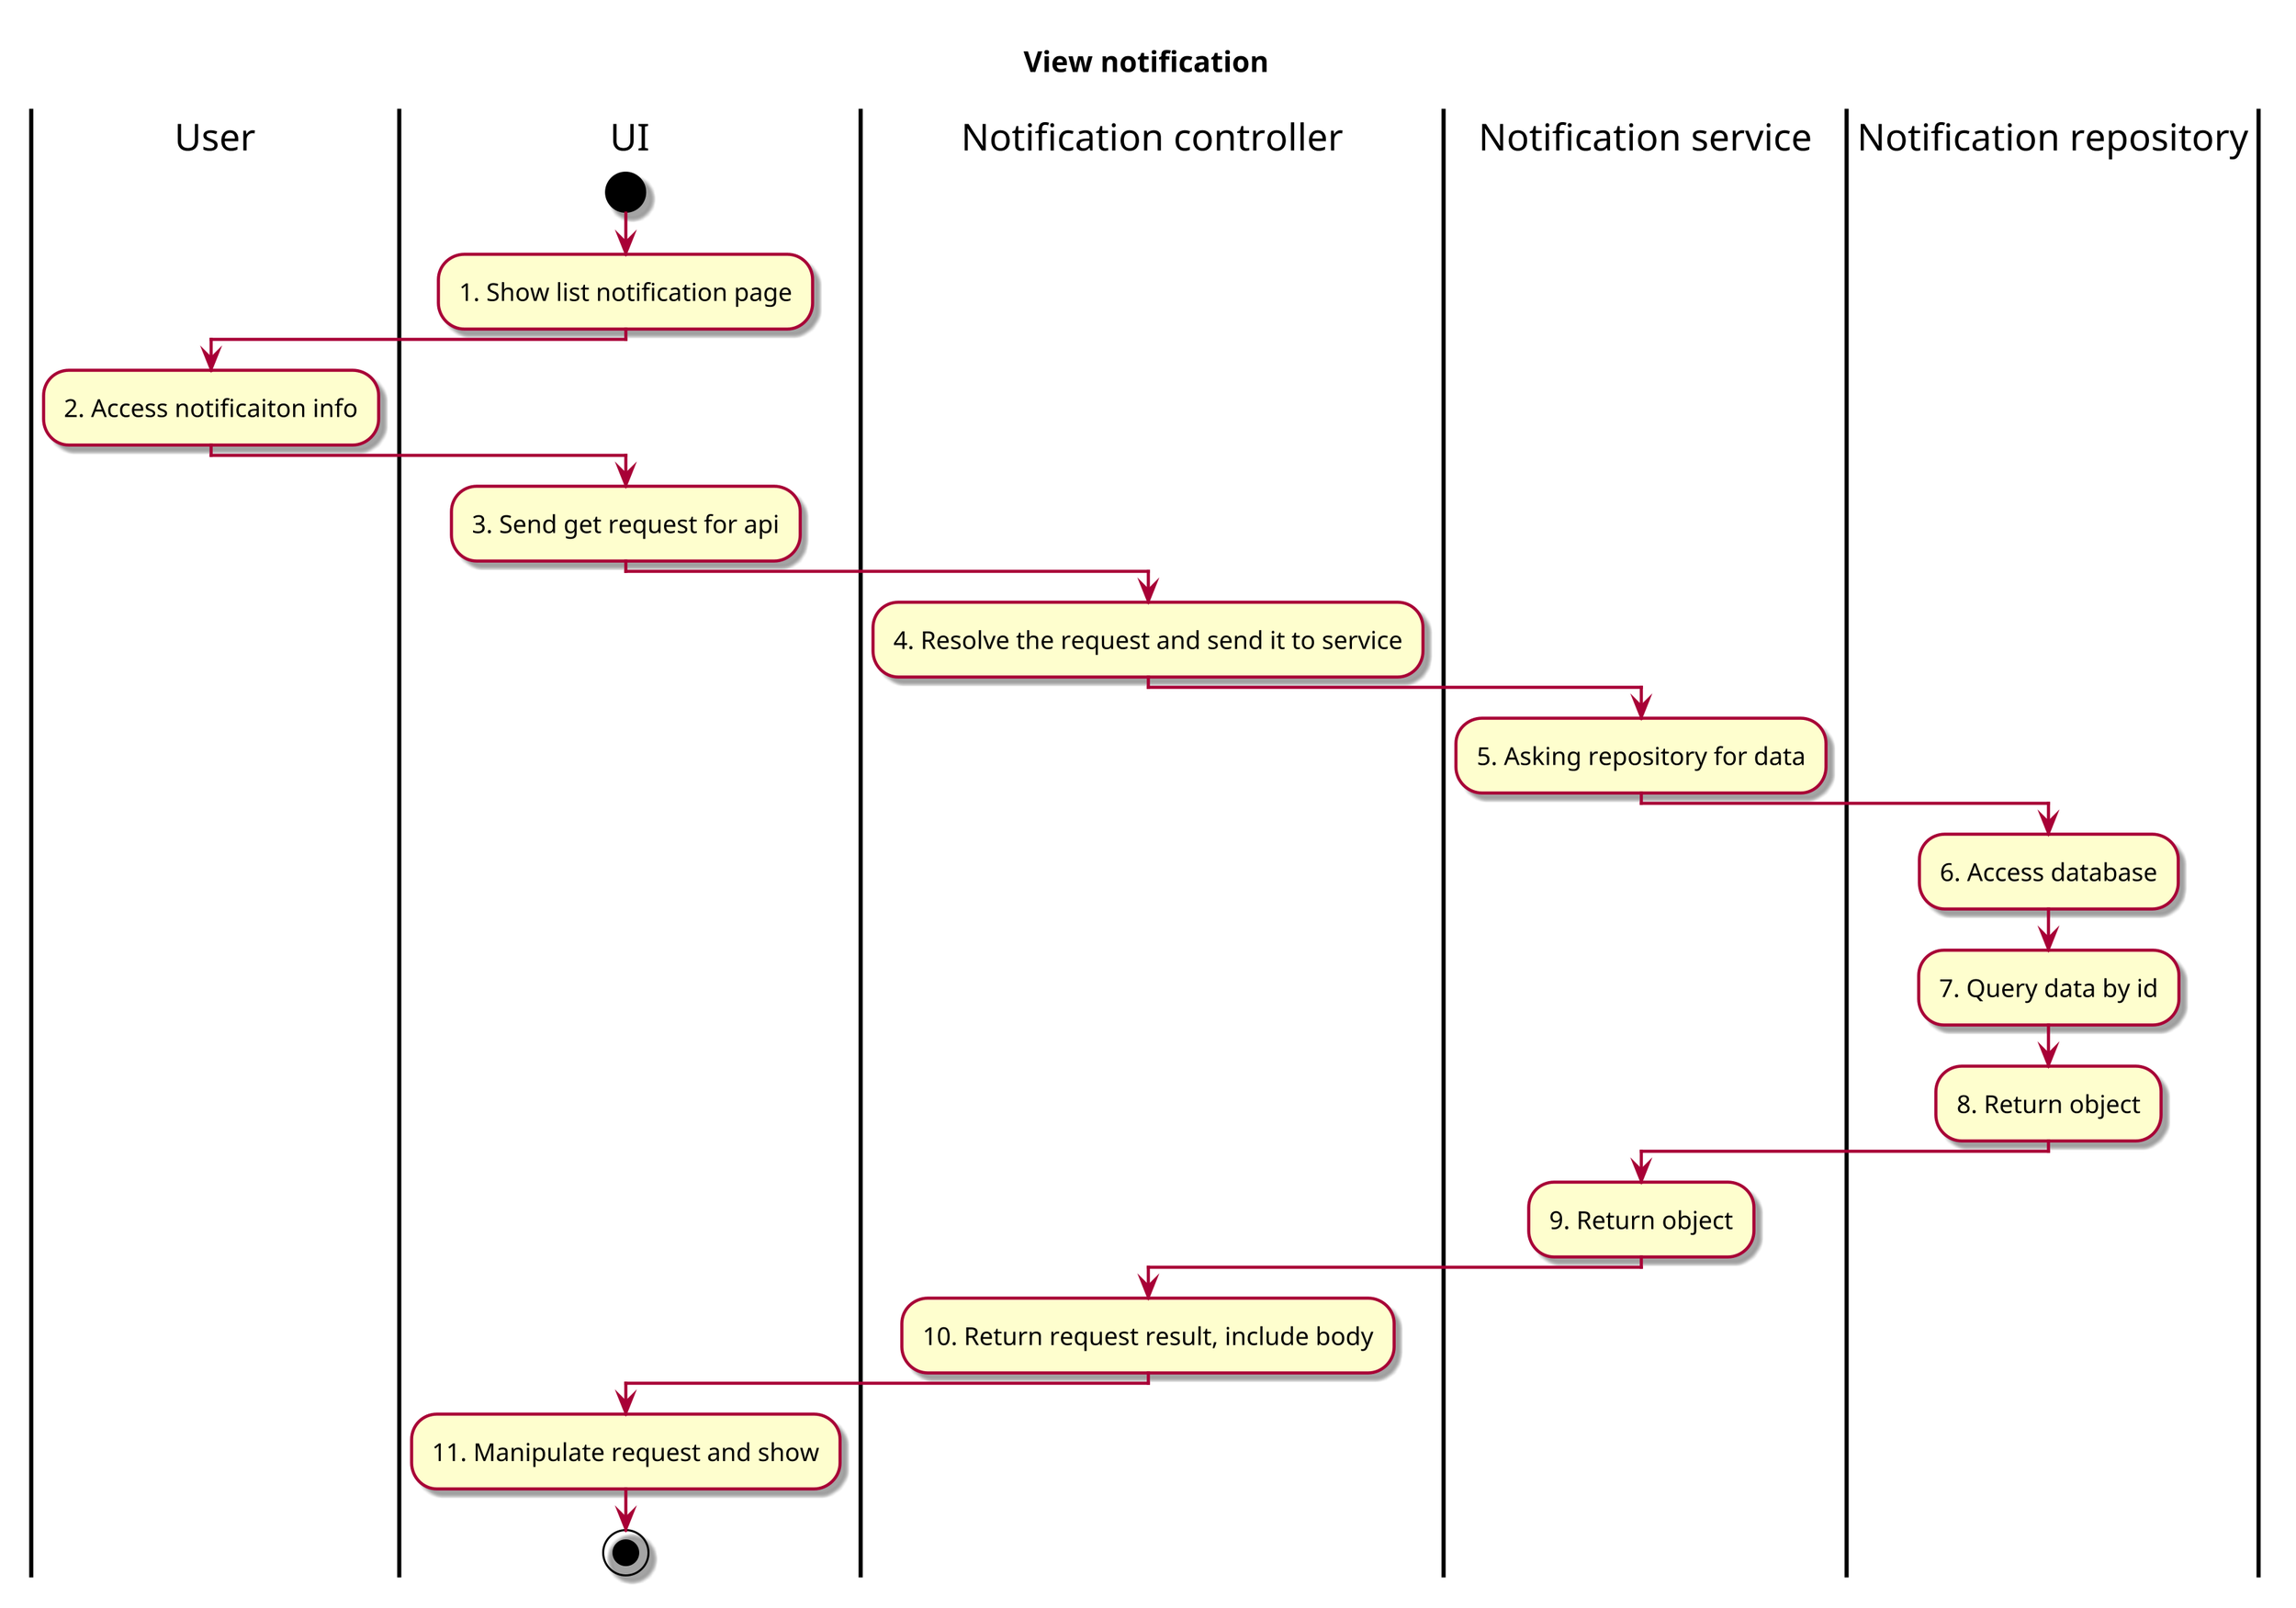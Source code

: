 @startuml ActView notification
skin rose
!pragma useVerticalIf on
scale 3

title "View notification"

|User|
|UI|
start
    :1. Show list notification page;
    |User|
    :2. Access notificaiton info;
    |UI|
    :3. Send get request for api;
    |Notification controller|
    :4. Resolve the request and send it to service;
    |Notification service|
    :5. Asking repository for data;
    |Notification repository|
    :6. Access database;
    :7. Query data by id;
    :8. Return object;
    |Notification service|
    :9. Return object;
    |Notification controller|
    :10. Return request result, include body;
    |UI|
    :11. Manipulate request and show;
stop




@enduml